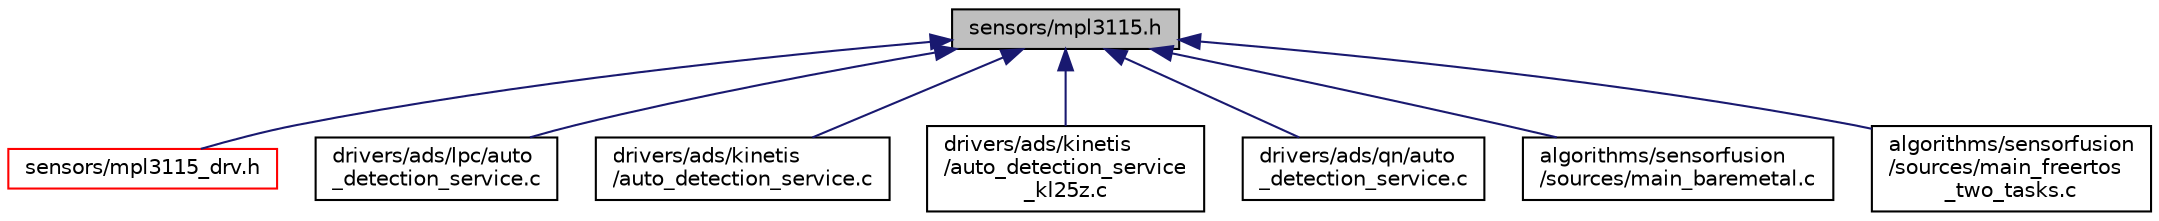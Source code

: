 digraph "sensors/mpl3115.h"
{
  edge [fontname="Helvetica",fontsize="10",labelfontname="Helvetica",labelfontsize="10"];
  node [fontname="Helvetica",fontsize="10",shape=record];
  Node1 [label="sensors/mpl3115.h",height=0.2,width=0.4,color="black", fillcolor="grey75", style="filled", fontcolor="black"];
  Node1 -> Node2 [dir="back",color="midnightblue",fontsize="10",style="solid",fontname="Helvetica"];
  Node2 [label="sensors/mpl3115_drv.h",height=0.2,width=0.4,color="red", fillcolor="white", style="filled",URL="$mpl3115__drv_8h.html",tooltip="The mpl3115_drv.h file describes the MPL3115 driver interface and structures. "];
  Node1 -> Node20 [dir="back",color="midnightblue",fontsize="10",style="solid",fontname="Helvetica"];
  Node20 [label="drivers/ads/lpc/auto\l_detection_service.c",height=0.2,width=0.4,color="black", fillcolor="white", style="filled",URL="$lpc_2auto__detection__service_8c.html"];
  Node1 -> Node21 [dir="back",color="midnightblue",fontsize="10",style="solid",fontname="Helvetica"];
  Node21 [label="drivers/ads/kinetis\l/auto_detection_service.c",height=0.2,width=0.4,color="black", fillcolor="white", style="filled",URL="$kinetis_2auto__detection__service_8c.html"];
  Node1 -> Node22 [dir="back",color="midnightblue",fontsize="10",style="solid",fontname="Helvetica"];
  Node22 [label="drivers/ads/kinetis\l/auto_detection_service\l_kl25z.c",height=0.2,width=0.4,color="black", fillcolor="white", style="filled",URL="$auto__detection__service__kl25z_8c.html",tooltip="The auto detection service file implements auto detection sequence for discovery of FRDM-KL25Z Board ..."];
  Node1 -> Node23 [dir="back",color="midnightblue",fontsize="10",style="solid",fontname="Helvetica"];
  Node23 [label="drivers/ads/qn/auto\l_detection_service.c",height=0.2,width=0.4,color="black", fillcolor="white", style="filled",URL="$qn_2auto__detection__service_8c.html"];
  Node1 -> Node24 [dir="back",color="midnightblue",fontsize="10",style="solid",fontname="Helvetica"];
  Node24 [label="algorithms/sensorfusion\l/sources/main_baremetal.c",height=0.2,width=0.4,color="black", fillcolor="white", style="filled",URL="$main__baremetal_8c.html",tooltip="Bare metal implementation of sensor fusion on FRDM-K64F. "];
  Node1 -> Node25 [dir="back",color="midnightblue",fontsize="10",style="solid",fontname="Helvetica"];
  Node25 [label="algorithms/sensorfusion\l/sources/main_freertos\l_two_tasks.c",height=0.2,width=0.4,color="black", fillcolor="white", style="filled",URL="$main__freertos__two__tasks_8c.html",tooltip="FreeRTOS (two task) implementation of sensor fusion on FRDM-K64F. "];
}
